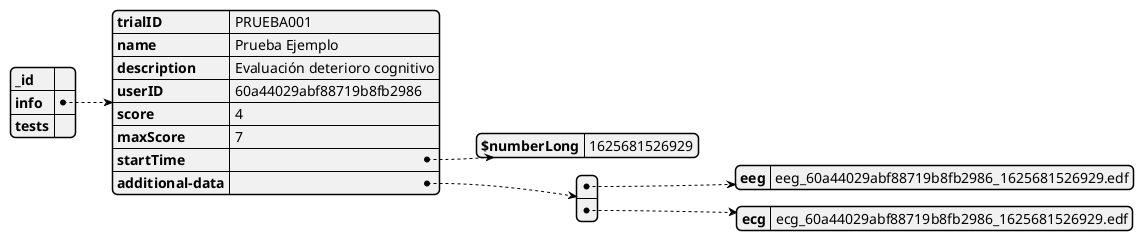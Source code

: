 @startjson
{
"_id":"",
  "info": {
        "trialID": "PRUEBA001",
        "name": "Prueba Ejemplo",
        "description": "Evaluación deterioro cognitivo",
        "userID": "60a44029abf88719b8fb2986",
        "score": 4,
        "maxScore": 7,
        "startTime": {
                            "$numberLong": "1625681526929"
                        },
        "additional-data": [{ "eeg": "eeg_60a44029abf88719b8fb2986_1625681526929.edf"},
        {"ecg": "ecg_60a44029abf88719b8fb2986_1625681526929.edf"}]
  },
  "tests":""
}
@endjson